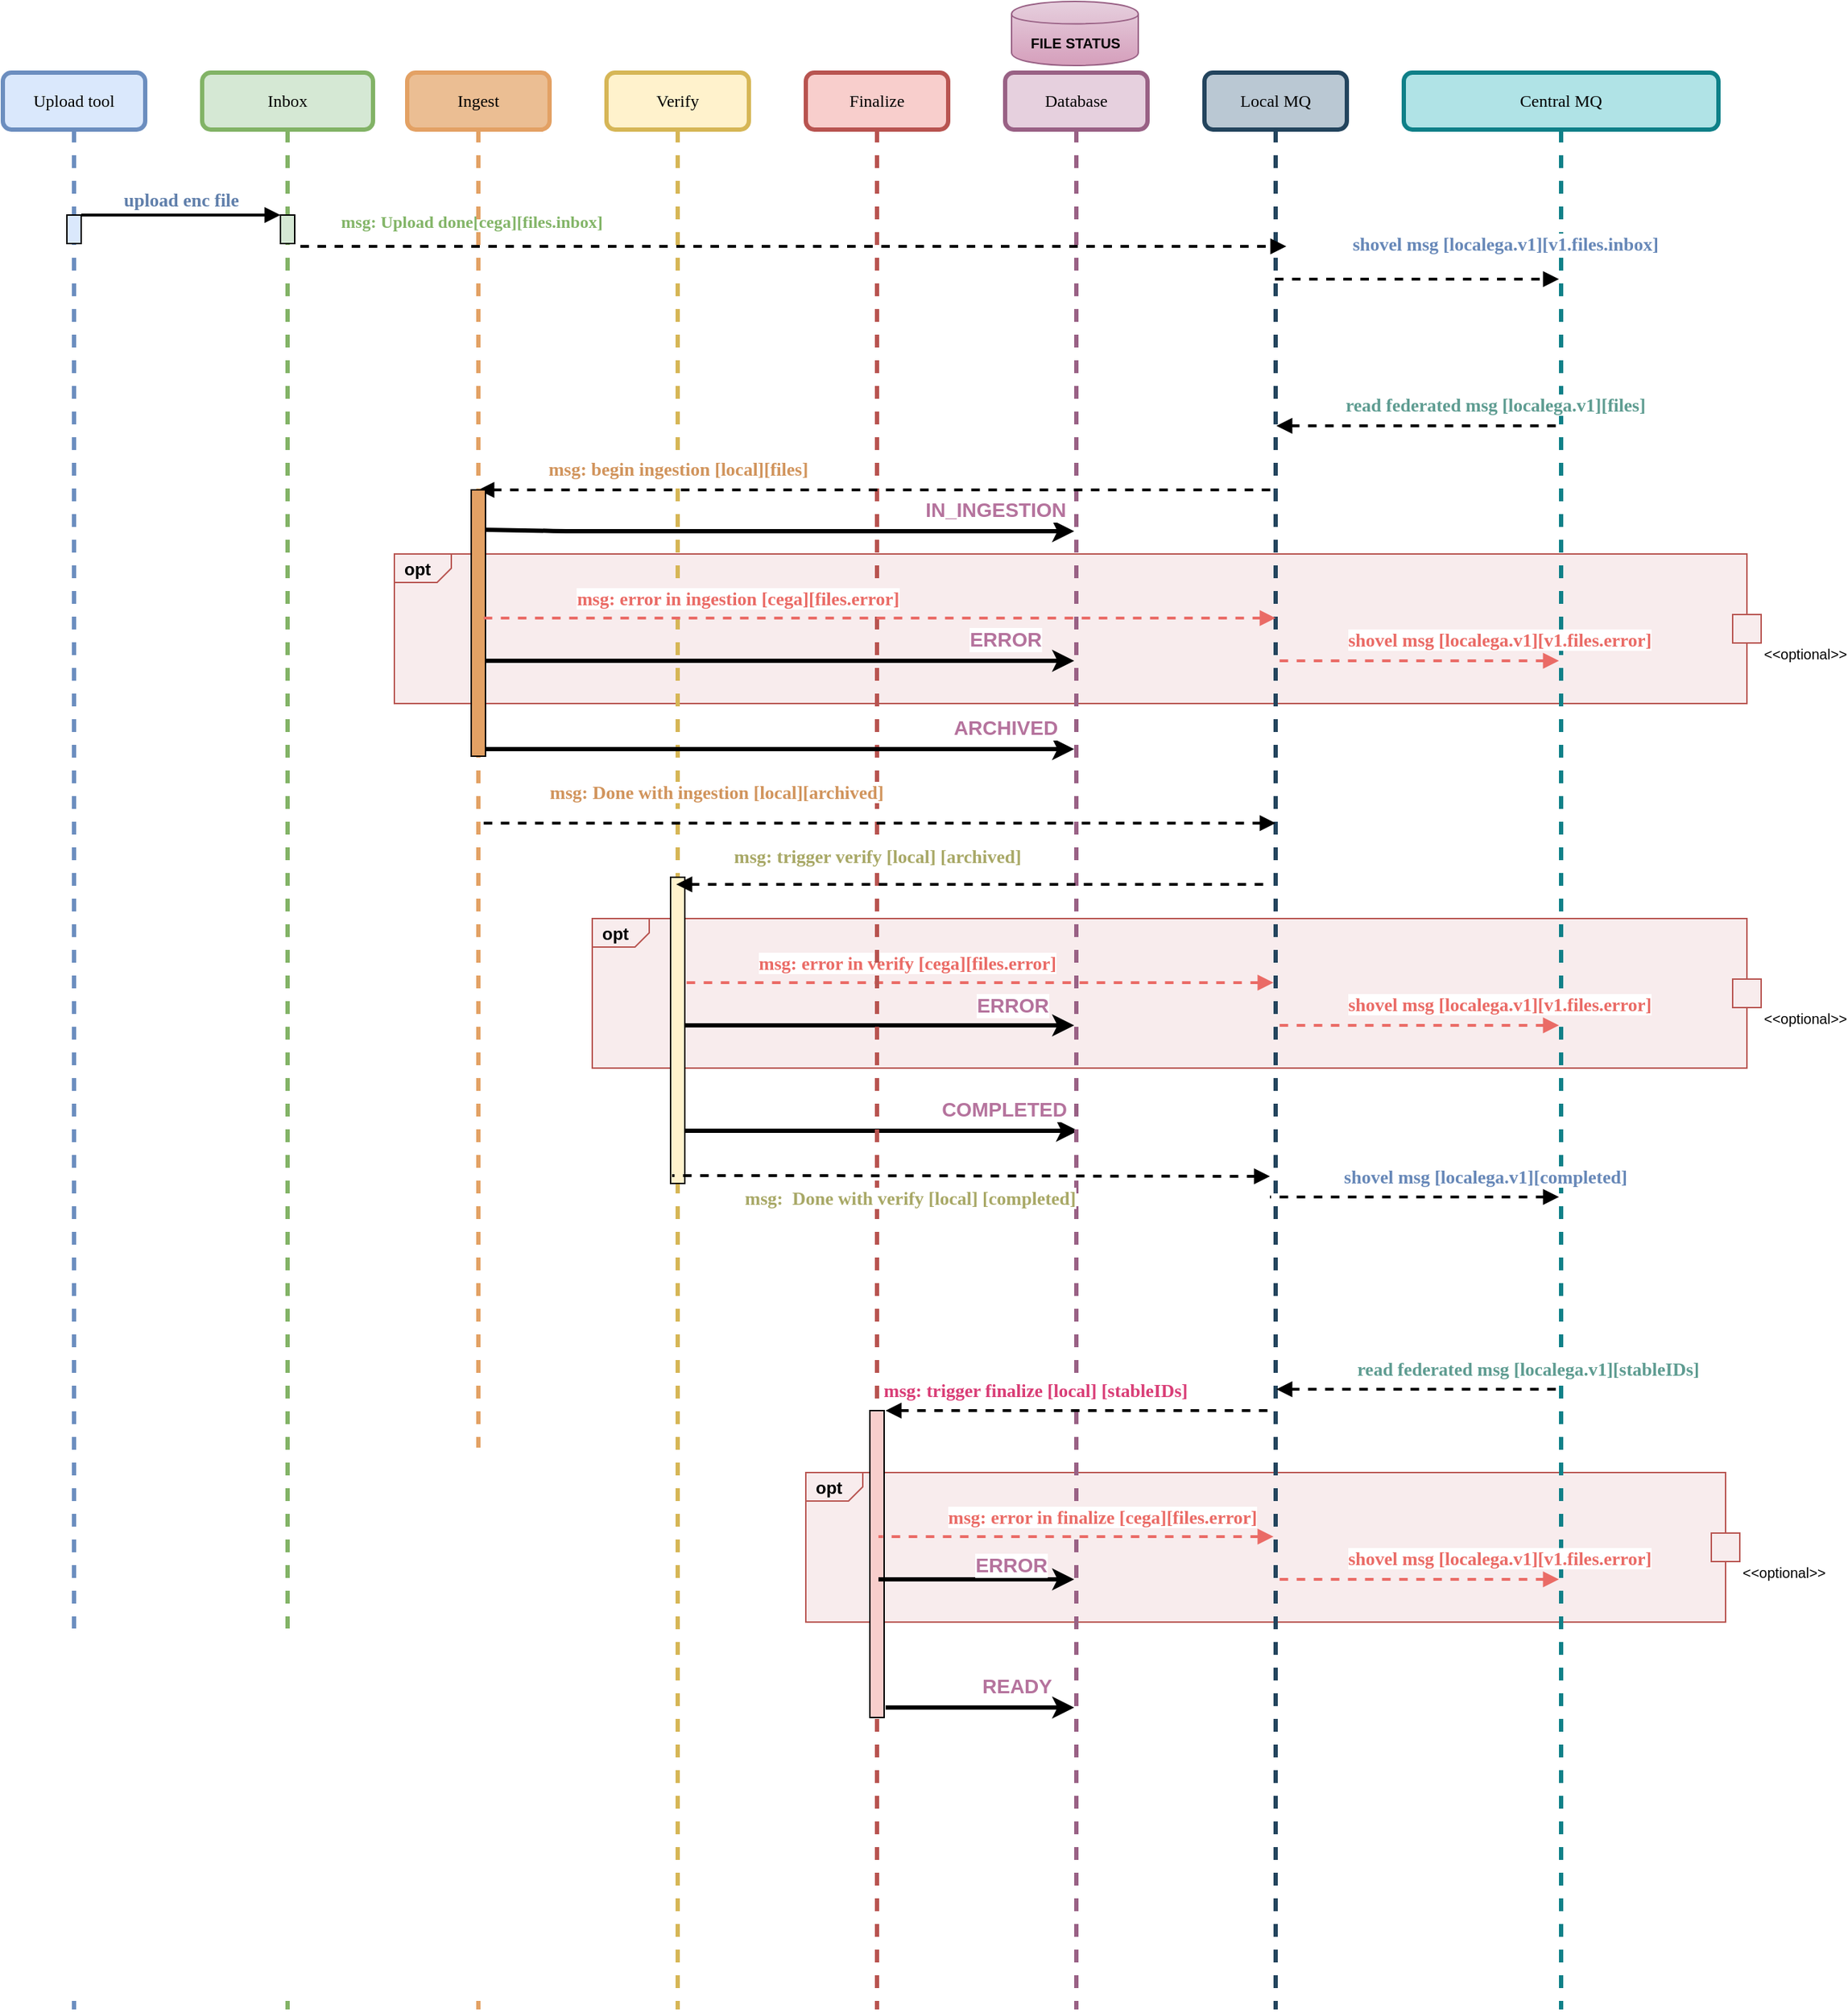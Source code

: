 <mxfile version="13.1.1" type="google"><diagram name="Page-1" id="13e1069c-82ec-6db2-03f1-153e76fe0fe0"><mxGraphModel dx="1485" dy="1099" grid="1" gridSize="15" guides="1" tooltips="1" connect="1" arrows="1" fold="1" page="1" pageScale="1" pageWidth="413" pageHeight="291" background="#ffffff" math="0" shadow="0"><root><mxCell id="0"/><mxCell id="1" parent="0"/><mxCell id="QlB9ncv-WtUTLYVAvDCB-49" value="opt" style="html=1;shape=mxgraph.sysml.isActStream;align=left;spacingLeft=5;verticalAlign=top;spacingTop=-3;fontStyle=1;fillColor=#F8ECED;strokeColor=#b85450;" parent="1" vertex="1"><mxGeometry x="1144" y="1155" width="656" height="105" as="geometry"/></mxCell><mxCell id="QlB9ncv-WtUTLYVAvDCB-50" value="&amp;lt;&amp;lt;optional&amp;gt;&amp;gt;" style="resizable=0;html=1;align=left;verticalAlign=top;labelPosition=left;verticalLabelPosition=middle;labelBackgroundColor=none;fontSize=10;spacingTop=5;" parent="QlB9ncv-WtUTLYVAvDCB-49" connectable="0" vertex="1"><mxGeometry x="656.0" y="52.5" as="geometry"/></mxCell><mxCell id="QlB9ncv-WtUTLYVAvDCB-38" value="opt" style="html=1;shape=mxgraph.sysml.isActStream;align=left;spacingLeft=5;verticalAlign=top;spacingTop=-3;fontStyle=1;fillColor=#F8ECED;strokeColor=#b85450;" parent="1" vertex="1"><mxGeometry x="994" y="766" width="821" height="105" as="geometry"/></mxCell><mxCell id="QlB9ncv-WtUTLYVAvDCB-39" value="&amp;lt;&amp;lt;optional&amp;gt;&amp;gt;" style="resizable=0;html=1;align=left;verticalAlign=top;labelPosition=left;verticalLabelPosition=middle;labelBackgroundColor=none;fontSize=10;spacingTop=5;" parent="QlB9ncv-WtUTLYVAvDCB-38" connectable="0" vertex="1"><mxGeometry x="821" y="52.5" as="geometry"/></mxCell><mxCell id="QlB9ncv-WtUTLYVAvDCB-41" value="" style="endArrow=none;html=1;dashed=1;strokeWidth=2;endFill=0;startArrow=block;startFill=1;strokeColor=#EA6B66;" parent="1" source="7baba1c4bc27f4b0-6" edge="1"><mxGeometry width="50" height="50" relative="1" as="geometry"><mxPoint x="1613" y="811" as="sourcePoint"/><mxPoint x="1053" y="811" as="targetPoint"/><Array as="points"><mxPoint x="1129.5" y="811"/></Array></mxGeometry></mxCell><mxCell id="QlB9ncv-WtUTLYVAvDCB-42" value="&lt;font style=&quot;font-size: 13px&quot; color=&quot;#EA6B66&quot;&gt;&lt;font style=&quot;font-size: 13px&quot;&gt;&lt;b style=&quot;font-size: 13px&quot;&gt;msg: error in verify &lt;/b&gt;&lt;/font&gt;&lt;b style=&quot;font-size: 13px&quot;&gt;[cega][files.error]&lt;/b&gt;&lt;/font&gt;" style="edgeLabel;html=1;align=center;verticalAlign=middle;resizable=0;points=[];fontColor=#FFB570;fontFamily=Verdana;fontSize=13;" parent="QlB9ncv-WtUTLYVAvDCB-41" vertex="1" connectable="0"><mxGeometry x="-0.059" y="-1" relative="1" as="geometry"><mxPoint x="-60.5" y="-13.5" as="offset"/></mxGeometry></mxCell><mxCell id="QlB9ncv-WtUTLYVAvDCB-45" value="" style="endArrow=classic;html=1;strokeColor=#000000;strokeWidth=3;fontColor=#FFB570;gradientColor=#d5739d;fillColor=#e6d0de;" parent="1" target="fwFwVPO7DtFDhpCc-GEu-3" edge="1"><mxGeometry width="50" height="50" relative="1" as="geometry"><mxPoint x="1058" y="841" as="sourcePoint"/><mxPoint x="1471.5" y="841" as="targetPoint"/><Array as="points"><mxPoint x="1144" y="841"/></Array></mxGeometry></mxCell><mxCell id="QlB9ncv-WtUTLYVAvDCB-46" value="&lt;font color=&quot;#b5739d&quot;&gt;&lt;span style=&quot;font-size: 14px&quot;&gt;&lt;b&gt;ERROR&lt;/b&gt;&lt;/span&gt;&lt;/font&gt;" style="edgeLabel;html=1;align=center;verticalAlign=middle;resizable=0;points=[];fontColor=#FFB570;" parent="QlB9ncv-WtUTLYVAvDCB-45" vertex="1" connectable="0"><mxGeometry x="0.307" y="2" relative="1" as="geometry"><mxPoint x="51.5" y="-12" as="offset"/></mxGeometry></mxCell><mxCell id="fwFwVPO7DtFDhpCc-GEu-26" value="" style="endArrow=classic;html=1;strokeColor=#000000;strokeWidth=3;fontColor=#FFB570;gradientColor=#d5739d;fillColor=#e6d0de;" parent="1" source="7baba1c4bc27f4b0-4" edge="1"><mxGeometry width="50" height="50" relative="1" as="geometry"><mxPoint x="1080" y="915" as="sourcePoint"/><mxPoint x="1335.25" y="915" as="targetPoint"/><Array as="points"/></mxGeometry></mxCell><mxCell id="fwFwVPO7DtFDhpCc-GEu-27" value="&lt;font color=&quot;#b5739d&quot;&gt;&lt;span style=&quot;font-size: 14px&quot;&gt;&lt;b&gt;COMPLETED&lt;/b&gt;&lt;/span&gt;&lt;/font&gt;" style="edgeLabel;html=1;align=center;verticalAlign=middle;resizable=0;points=[];fontColor=#FFB570;" parent="fwFwVPO7DtFDhpCc-GEu-26" vertex="1" connectable="0"><mxGeometry x="0.307" y="2" relative="1" as="geometry"><mxPoint x="44.75" y="-13" as="offset"/></mxGeometry></mxCell><mxCell id="QlB9ncv-WtUTLYVAvDCB-25" value="opt" style="html=1;shape=mxgraph.sysml.isActStream;align=left;spacingLeft=5;verticalAlign=top;spacingTop=-3;fontStyle=1;fillColor=#F8ECED;strokeColor=#b85450;" parent="1" vertex="1"><mxGeometry x="855" y="510" width="960" height="105" as="geometry"/></mxCell><mxCell id="QlB9ncv-WtUTLYVAvDCB-26" value="&amp;lt;&amp;lt;optional&amp;gt;&amp;gt;" style="resizable=0;html=1;align=left;verticalAlign=top;labelPosition=left;verticalLabelPosition=middle;labelBackgroundColor=none;fontSize=10;spacingTop=5;" parent="QlB9ncv-WtUTLYVAvDCB-25" connectable="0" vertex="1"><mxGeometry x="960.0" y="52.5" as="geometry"/></mxCell><mxCell id="7baba1c4bc27f4b0-2" value="Inbox" style="shape=umlLifeline;perimeter=lifelinePerimeter;whiteSpace=wrap;html=1;container=1;collapsible=0;recursiveResize=0;outlineConnect=0;rounded=1;shadow=0;comic=0;labelBackgroundColor=none;strokeWidth=3;fontFamily=Verdana;fontSize=12;align=center;fillColor=#d5e8d4;strokeColor=#82b366;" parent="1" vertex="1"><mxGeometry x="720" y="172" width="120" height="1360" as="geometry"/></mxCell><mxCell id="bYQc6fMGWAytkBeY2xax-3" value="" style="html=1;points=[];perimeter=orthogonalPerimeter;rounded=0;shadow=0;comic=0;labelBackgroundColor=none;strokeWidth=1;fontFamily=Verdana;fontSize=12;align=center;fillColor=#D5E8D4;" parent="7baba1c4bc27f4b0-2" vertex="1"><mxGeometry x="55" y="100" width="10" height="20" as="geometry"/></mxCell><mxCell id="7baba1c4bc27f4b0-4" value="Verify" style="shape=umlLifeline;perimeter=lifelinePerimeter;whiteSpace=wrap;html=1;container=1;collapsible=0;recursiveResize=0;outlineConnect=0;rounded=1;shadow=0;comic=0;labelBackgroundColor=none;strokeWidth=3;fontFamily=Verdana;fontSize=12;align=center;fillColor=#fff2cc;strokeColor=#d6b656;" parent="1" vertex="1"><mxGeometry x="1004" y="172" width="100" height="1360" as="geometry"/></mxCell><mxCell id="bYQc6fMGWAytkBeY2xax-9" value="" style="html=1;points=[];perimeter=orthogonalPerimeter;rounded=0;shadow=0;comic=0;labelBackgroundColor=none;strokeWidth=1;fontFamily=Verdana;fontSize=12;align=center;fillColor=#FFF2CC;" parent="7baba1c4bc27f4b0-4" vertex="1"><mxGeometry x="45" y="565" width="10" height="215" as="geometry"/></mxCell><mxCell id="7baba1c4bc27f4b0-5" value="Finalize" style="shape=umlLifeline;perimeter=lifelinePerimeter;whiteSpace=wrap;html=1;container=1;collapsible=0;recursiveResize=0;outlineConnect=0;rounded=1;shadow=0;comic=0;labelBackgroundColor=none;strokeWidth=3;fontFamily=Verdana;fontSize=12;align=center;fillColor=#f8cecc;strokeColor=#b85450;" parent="1" vertex="1"><mxGeometry x="1144" y="172" width="100" height="1360" as="geometry"/></mxCell><mxCell id="bYQc6fMGWAytkBeY2xax-18" value="" style="html=1;points=[];perimeter=orthogonalPerimeter;rounded=0;shadow=0;comic=0;labelBackgroundColor=none;strokeWidth=1;fontFamily=Verdana;fontSize=12;align=center;fillColor=#F8CECC;" parent="7baba1c4bc27f4b0-5" vertex="1"><mxGeometry x="45" y="939.5" width="10" height="215.5" as="geometry"/></mxCell><mxCell id="7baba1c4bc27f4b0-6" value="Local MQ" style="shape=umlLifeline;perimeter=lifelinePerimeter;whiteSpace=wrap;html=1;container=1;collapsible=0;recursiveResize=0;outlineConnect=0;rounded=1;shadow=0;comic=0;labelBackgroundColor=none;strokeWidth=3;fontFamily=Verdana;fontSize=12;align=center;fillColor=#bac8d3;strokeColor=#23445d;" parent="1" vertex="1"><mxGeometry x="1424" y="172" width="100" height="1360" as="geometry"/></mxCell><mxCell id="7baba1c4bc27f4b0-17" value="&lt;font style=&quot;font-size: 12px&quot;&gt;&lt;b&gt;&lt;font style=&quot;font-size: 12px&quot; color=&quot;#83b568&quot;&gt;msg: Upload done[cega][files.inbox] &lt;br&gt;&lt;/font&gt;&lt;/b&gt;&lt;/font&gt;" style="html=1;verticalAlign=bottom;endArrow=block;labelBackgroundColor=none;fontFamily=Verdana;fontSize=13;edgeStyle=elbowEdgeStyle;elbow=vertical;dashed=1;strokeWidth=2;" parent="7baba1c4bc27f4b0-6" edge="1"><mxGeometry x="-0.653" y="7" relative="1" as="geometry"><mxPoint x="-635" y="122" as="sourcePoint"/><Array as="points"><mxPoint x="-635" y="122"/></Array><mxPoint x="57.5" y="122" as="targetPoint"/><mxPoint as="offset"/></mxGeometry></mxCell><mxCell id="7baba1c4bc27f4b0-7" value="Central MQ" style="shape=umlLifeline;perimeter=lifelinePerimeter;whiteSpace=wrap;html=1;container=1;collapsible=0;recursiveResize=0;outlineConnect=0;rounded=1;shadow=0;comic=0;labelBackgroundColor=none;strokeWidth=3;fontFamily=Verdana;fontSize=12;align=center;fillColor=#b0e3e6;strokeColor=#0e8088;" parent="1" vertex="1"><mxGeometry x="1564" y="172" width="221" height="1360" as="geometry"/></mxCell><mxCell id="7baba1c4bc27f4b0-8" value="Upload tool" style="shape=umlLifeline;perimeter=lifelinePerimeter;whiteSpace=wrap;html=1;container=1;collapsible=0;recursiveResize=0;outlineConnect=0;rounded=1;shadow=0;comic=0;labelBackgroundColor=none;strokeWidth=3;fontFamily=Verdana;fontSize=12;align=center;fillColor=#dae8fc;strokeColor=#6c8ebf;" parent="1" vertex="1"><mxGeometry x="580" y="172" width="100" height="1360" as="geometry"/></mxCell><mxCell id="7baba1c4bc27f4b0-9" value="" style="html=1;points=[];perimeter=orthogonalPerimeter;rounded=0;shadow=0;comic=0;labelBackgroundColor=none;strokeWidth=1;fontFamily=Verdana;fontSize=12;align=center;fillColor=#DAE8FC;" parent="7baba1c4bc27f4b0-8" vertex="1"><mxGeometry x="45" y="100" width="10" height="20" as="geometry"/></mxCell><mxCell id="fwFwVPO7DtFDhpCc-GEu-3" value="Database" style="shape=umlLifeline;perimeter=lifelinePerimeter;whiteSpace=wrap;html=1;container=1;collapsible=0;recursiveResize=0;outlineConnect=0;rounded=1;shadow=0;comic=0;labelBackgroundColor=none;strokeWidth=3;fontFamily=Verdana;fontSize=12;align=center;fillColor=#e6d0de;strokeColor=#996185;gradientColor=none;" parent="1" vertex="1"><mxGeometry x="1284" y="172" width="100" height="1360" as="geometry"/></mxCell><mxCell id="fwFwVPO7DtFDhpCc-GEu-5" value="&lt;span style=&quot;font-size: 10px&quot;&gt;&lt;b&gt;FILE STATUS&lt;/b&gt;&lt;/span&gt;" style="shape=cylinder;whiteSpace=wrap;html=1;boundedLbl=1;backgroundOutline=1;gradientColor=#D59EBB;fillColor=#e6d0de;strokeColor=#996185;" parent="1" vertex="1"><mxGeometry x="1288.5" y="122" width="89" height="45" as="geometry"/></mxCell><mxCell id="fwFwVPO7DtFDhpCc-GEu-10" value="" style="endArrow=classic;html=1;strokeColor=#000000;strokeWidth=3;fontColor=#FFB570;gradientColor=#d5739d;fillColor=#e6d0de;exitX=1;exitY=0.053;exitDx=0;exitDy=0;exitPerimeter=0;" parent="1" edge="1"><mxGeometry width="50" height="50" relative="1" as="geometry"><mxPoint x="919" y="492.975" as="sourcePoint"/><mxPoint x="1332.5" y="494" as="targetPoint"/><Array as="points"><mxPoint x="976.5" y="494"/></Array></mxGeometry></mxCell><mxCell id="fwFwVPO7DtFDhpCc-GEu-11" value="&lt;font color=&quot;#b5739d&quot; style=&quot;font-size: 14px&quot;&gt;&lt;b&gt;IN_INGESTION&lt;/b&gt;&lt;/font&gt;" style="edgeLabel;html=1;align=center;verticalAlign=middle;resizable=0;points=[];fontColor=#FFB570;" parent="fwFwVPO7DtFDhpCc-GEu-10" vertex="1" connectable="0"><mxGeometry x="0.307" y="2" relative="1" as="geometry"><mxPoint x="87.5" y="-13" as="offset"/></mxGeometry></mxCell><mxCell id="fwFwVPO7DtFDhpCc-GEu-12" value="" style="endArrow=classic;html=1;strokeColor=#000000;strokeWidth=3;fontColor=#FFB570;gradientColor=#d5739d;fillColor=#e6d0de;" parent="1" edge="1"><mxGeometry width="50" height="50" relative="1" as="geometry"><mxPoint x="919" y="647" as="sourcePoint"/><mxPoint x="1332.5" y="647" as="targetPoint"/><Array as="points"><mxPoint x="980.5" y="647"/></Array></mxGeometry></mxCell><mxCell id="fwFwVPO7DtFDhpCc-GEu-13" value="&lt;font style=&quot;font-size: 14px&quot; color=&quot;#b5739d&quot;&gt;&lt;b&gt;ARCHIVED&lt;/b&gt;&lt;/font&gt;" style="edgeLabel;html=1;align=center;verticalAlign=middle;resizable=0;points=[];fontColor=#FFB570;" parent="fwFwVPO7DtFDhpCc-GEu-12" vertex="1" connectable="0"><mxGeometry x="0.307" y="2" relative="1" as="geometry"><mxPoint x="95" y="-13" as="offset"/></mxGeometry></mxCell><mxCell id="fwFwVPO7DtFDhpCc-GEu-14" value="" style="endArrow=none;html=1;dashed=1;strokeWidth=2;endFill=0;startArrow=block;startFill=1;strokeColor=#000000;" parent="1" edge="1"><mxGeometry width="50" height="50" relative="1" as="geometry"><mxPoint x="914" y="465" as="sourcePoint"/><mxPoint x="1474" y="465" as="targetPoint"/><Array as="points"><mxPoint x="990.5" y="465"/></Array></mxGeometry></mxCell><mxCell id="fwFwVPO7DtFDhpCc-GEu-15" value="&lt;font style=&quot;font-size: 13px&quot; color=&quot;#d1945c&quot;&gt;&lt;font style=&quot;font-size: 13px&quot;&gt;&lt;b style=&quot;font-size: 13px&quot;&gt;msg: begin ingestion&lt;/b&gt;&lt;/font&gt;&lt;b style=&quot;font-size: 13px&quot;&gt; [local][files]&lt;/b&gt;&lt;/font&gt;" style="edgeLabel;html=1;align=center;verticalAlign=middle;resizable=0;points=[];fontColor=#FFB570;fontFamily=Verdana;fontSize=13;" parent="fwFwVPO7DtFDhpCc-GEu-14" vertex="1" connectable="0"><mxGeometry x="-0.059" y="-1" relative="1" as="geometry"><mxPoint x="-124" y="-16" as="offset"/></mxGeometry></mxCell><mxCell id="fwFwVPO7DtFDhpCc-GEu-24" value="" style="endArrow=none;html=1;dashed=1;strokeWidth=2;endFill=0;startArrow=block;startFill=1;strokeColor=#000000;" parent="1" edge="1"><mxGeometry width="50" height="50" relative="1" as="geometry"><mxPoint x="1053" y="742" as="sourcePoint"/><mxPoint x="1470" y="742" as="targetPoint"/><Array as="points"><mxPoint x="1129.5" y="742"/></Array></mxGeometry></mxCell><mxCell id="fwFwVPO7DtFDhpCc-GEu-25" value="&lt;font style=&quot;font-size: 13px;&quot;&gt;&lt;b style=&quot;font-size: 13px;&quot;&gt;msg: trigger verify [local] [archived]&lt;br style=&quot;font-size: 13px;&quot;&gt;&lt;/b&gt;&lt;/font&gt;" style="edgeLabel;html=1;align=center;verticalAlign=middle;resizable=0;points=[];fontColor=#A8A866;fontFamily=Verdana;fontSize=13;" parent="fwFwVPO7DtFDhpCc-GEu-24" vertex="1" connectable="0"><mxGeometry x="-0.059" y="-1" relative="1" as="geometry"><mxPoint x="-55" y="-21" as="offset"/></mxGeometry></mxCell><mxCell id="le1YvljgtGjV_Ud8omwP-2" value="Ingest" style="shape=umlLifeline;perimeter=lifelinePerimeter;whiteSpace=wrap;html=1;container=1;collapsible=0;recursiveResize=0;outlineConnect=0;rounded=1;shadow=0;comic=0;labelBackgroundColor=none;strokeWidth=3;fontFamily=Verdana;fontSize=12;align=center;fillColor=#EBBE93;strokeColor=#E3A164;" parent="1" vertex="1"><mxGeometry x="864" y="172" width="100" height="1360" as="geometry"/></mxCell><mxCell id="bYQc6fMGWAytkBeY2xax-6" value="" style="html=1;points=[];perimeter=orthogonalPerimeter;rounded=0;shadow=0;comic=0;labelBackgroundColor=none;strokeWidth=1;fontFamily=Verdana;fontSize=12;align=center;fillColor=#E3A164;" parent="le1YvljgtGjV_Ud8omwP-2" vertex="1"><mxGeometry x="45" y="293" width="10" height="187" as="geometry"/></mxCell><mxCell id="bYQc6fMGWAytkBeY2xax-7" value="" style="endArrow=none;html=1;dashed=1;strokeWidth=2;endFill=0;startArrow=block;startFill=1;strokeColor=#000000;" parent="1" edge="1"><mxGeometry width="50" height="50" relative="1" as="geometry"><mxPoint x="1474" y="699" as="sourcePoint"/><mxPoint x="914" y="699" as="targetPoint"/><Array as="points"><mxPoint x="990.5" y="699"/></Array></mxGeometry></mxCell><mxCell id="bYQc6fMGWAytkBeY2xax-8" value="&lt;font style=&quot;font-size: 13px&quot; color=&quot;#d1945c&quot;&gt;&lt;font style=&quot;font-size: 13px&quot;&gt;&lt;b style=&quot;font-size: 13px&quot;&gt;msg: Done with ingestion &lt;/b&gt;&lt;/font&gt;&lt;b style=&quot;font-size: 13px&quot;&gt;[local][archived]&lt;/b&gt;&lt;/font&gt;" style="edgeLabel;html=1;align=center;verticalAlign=middle;resizable=0;points=[];fontColor=#FFB570;fontFamily=Verdana;fontSize=13;" parent="bYQc6fMGWAytkBeY2xax-7" vertex="1" connectable="0"><mxGeometry x="-0.059" y="-1" relative="1" as="geometry"><mxPoint x="-130" y="-21" as="offset"/></mxGeometry></mxCell><mxCell id="bYQc6fMGWAytkBeY2xax-10" value="" style="endArrow=none;html=1;dashed=1;strokeWidth=2;endFill=0;startArrow=block;startFill=1;strokeColor=#000000;" parent="1" edge="1"><mxGeometry width="50" height="50" relative="1" as="geometry"><mxPoint x="1470" y="947" as="sourcePoint"/><mxPoint x="1050" y="946.5" as="targetPoint"/><Array as="points"><mxPoint x="1126.5" y="946.5"/></Array></mxGeometry></mxCell><mxCell id="bYQc6fMGWAytkBeY2xax-11" value="&lt;font style=&quot;font-size: 13px;&quot;&gt;&lt;b style=&quot;font-size: 13px;&quot;&gt;msg:&amp;nbsp; Done with verify [local] [completed]&lt;br style=&quot;font-size: 13px;&quot;&gt;&lt;/b&gt;&lt;/font&gt;" style="edgeLabel;html=1;align=center;verticalAlign=middle;resizable=0;points=[];fontColor=#A8A866;fontFamily=Verdana;fontSize=13;" parent="bYQc6fMGWAytkBeY2xax-10" vertex="1" connectable="0"><mxGeometry x="-0.059" y="-1" relative="1" as="geometry"><mxPoint x="-56" y="16" as="offset"/></mxGeometry></mxCell><mxCell id="bYQc6fMGWAytkBeY2xax-19" value="" style="endArrow=none;html=1;dashed=1;strokeWidth=2;endFill=0;startArrow=block;startFill=1;strokeColor=#000000;" parent="1" edge="1"><mxGeometry width="50" height="50" relative="1" as="geometry"><mxPoint x="1200" y="1111.5" as="sourcePoint"/><mxPoint x="1470" y="1111.5" as="targetPoint"/><Array as="points"><mxPoint x="1276.5" y="1111.5"/></Array></mxGeometry></mxCell><mxCell id="bYQc6fMGWAytkBeY2xax-20" value="&lt;font style=&quot;font-size: 13px&quot;&gt;&lt;b style=&quot;font-size: 13px&quot;&gt;msg: trigger finalize [local] [stableIDs]&lt;br style=&quot;font-size: 13px&quot;&gt;&lt;/b&gt;&lt;/font&gt;" style="edgeLabel;html=1;align=center;verticalAlign=middle;resizable=0;points=[];fontColor=#D93D76;fontFamily=Verdana;fontSize=13;" parent="bYQc6fMGWAytkBeY2xax-19" vertex="1" connectable="0"><mxGeometry x="-0.059" y="-1" relative="1" as="geometry"><mxPoint x="-22" y="-16" as="offset"/></mxGeometry></mxCell><mxCell id="bYQc6fMGWAytkBeY2xax-23" value="" style="endArrow=classic;html=1;strokeColor=#000000;strokeWidth=3;fontColor=#FFB570;gradientColor=#d5739d;fillColor=#e6d0de;" parent="1" edge="1"><mxGeometry width="50" height="50" relative="1" as="geometry"><mxPoint x="1200" y="1320" as="sourcePoint"/><mxPoint x="1332.5" y="1320" as="targetPoint"/><Array as="points"/></mxGeometry></mxCell><mxCell id="bYQc6fMGWAytkBeY2xax-24" value="&lt;font style=&quot;font-size: 14px&quot; color=&quot;#B5739D&quot;&gt;&lt;b&gt;READY&lt;/b&gt;&lt;/font&gt;" style="edgeLabel;html=1;align=center;verticalAlign=middle;resizable=0;points=[];fontColor=#FFB570;" parent="bYQc6fMGWAytkBeY2xax-23" vertex="1" connectable="0"><mxGeometry x="0.307" y="2" relative="1" as="geometry"><mxPoint x="5.25" y="-13" as="offset"/></mxGeometry></mxCell><mxCell id="le1YvljgtGjV_Ud8omwP-4" value="" style="endArrow=none;html=1;dashed=1;strokeWidth=2;endFill=0;startArrow=block;startFill=1;" parent="1" edge="1"><mxGeometry width="50" height="50" relative="1" as="geometry"><mxPoint x="1474.5" y="1096.5" as="sourcePoint"/><mxPoint x="1673" y="1096.5" as="targetPoint"/><Array as="points"><mxPoint x="1540.5" y="1096.5"/></Array></mxGeometry></mxCell><mxCell id="le1YvljgtGjV_Ud8omwP-5" value="&lt;b style=&quot;font-size: 13px&quot;&gt;&lt;font style=&quot;font-size: 13px&quot;&gt;read federated msg [localega.v1][stableIDs]&lt;/font&gt;&lt;/b&gt;" style="edgeLabel;html=1;align=center;verticalAlign=middle;resizable=0;points=[];fontColor=#5E9C91;fontStyle=1;fontFamily=Verdana;fontSize=13;" parent="le1YvljgtGjV_Ud8omwP-4" connectable="0" vertex="1"><mxGeometry x="-0.029" y="1" relative="1" as="geometry"><mxPoint x="79.5" y="-14" as="offset"/></mxGeometry></mxCell><mxCell id="bYQc6fMGWAytkBeY2xax-25" value="" style="endArrow=none;html=1;dashed=1;strokeWidth=2;endFill=0;startArrow=block;startFill=1;" parent="1" edge="1"><mxGeometry width="50" height="50" relative="1" as="geometry"><mxPoint x="1673" y="961.5" as="sourcePoint"/><mxPoint x="1470" y="961.5" as="targetPoint"/><Array as="points"><mxPoint x="1540.5" y="961.5"/></Array></mxGeometry></mxCell><mxCell id="bYQc6fMGWAytkBeY2xax-26" value="&lt;font color=&quot;#6788B8&quot;&gt;&lt;b style=&quot;font-size: 13px&quot;&gt;&lt;font style=&quot;font-size: 13px&quot;&gt;shovel msg [localega.v1][completed]&lt;/font&gt;&lt;/b&gt;&lt;/font&gt;" style="edgeLabel;html=1;align=center;verticalAlign=middle;resizable=0;points=[];fontColor=#5D7BA6;fontStyle=1;fontFamily=Verdana;fontSize=13;" parent="bYQc6fMGWAytkBeY2xax-25" vertex="1" connectable="0"><mxGeometry x="-0.029" y="1" relative="1" as="geometry"><mxPoint x="46" y="-16" as="offset"/></mxGeometry></mxCell><mxCell id="QlB9ncv-WtUTLYVAvDCB-6" value="" style="endArrow=none;html=1;dashed=1;strokeWidth=2;endFill=0;startArrow=block;startFill=1;strokeColor=#EA6B66;" parent="1" edge="1"><mxGeometry width="50" height="50" relative="1" as="geometry"><mxPoint x="1474" y="555" as="sourcePoint"/><mxPoint x="914" y="555" as="targetPoint"/><Array as="points"><mxPoint x="990.5" y="555"/></Array></mxGeometry></mxCell><mxCell id="QlB9ncv-WtUTLYVAvDCB-7" value="&lt;font style=&quot;font-size: 13px&quot; color=&quot;#EA6B66&quot;&gt;&lt;font style=&quot;font-size: 13px&quot;&gt;&lt;b style=&quot;font-size: 13px&quot;&gt;msg: error in ingestion &lt;/b&gt;&lt;/font&gt;&lt;b style=&quot;font-size: 13px&quot;&gt;[cega][files.error]&lt;/b&gt;&lt;/font&gt;" style="edgeLabel;html=1;align=center;verticalAlign=middle;resizable=0;points=[];fontColor=#FFB570;fontFamily=Verdana;fontSize=13;" parent="QlB9ncv-WtUTLYVAvDCB-6" vertex="1" connectable="0"><mxGeometry x="-0.059" y="-1" relative="1" as="geometry"><mxPoint x="-115" y="-13.5" as="offset"/></mxGeometry></mxCell><mxCell id="QlB9ncv-WtUTLYVAvDCB-32" value="" style="endArrow=classic;html=1;strokeColor=#000000;strokeWidth=3;fontColor=#FFB570;gradientColor=#d5739d;fillColor=#e6d0de;" parent="1" source="bYQc6fMGWAytkBeY2xax-6" target="fwFwVPO7DtFDhpCc-GEu-3" edge="1"><mxGeometry width="50" height="50" relative="1" as="geometry"><mxPoint x="873.441" y="585" as="sourcePoint"/><mxPoint x="1168.466" y="585" as="targetPoint"/><Array as="points"><mxPoint x="1005" y="585"/></Array></mxGeometry></mxCell><mxCell id="QlB9ncv-WtUTLYVAvDCB-33" value="&lt;font color=&quot;#b5739d&quot;&gt;&lt;span style=&quot;font-size: 14px&quot;&gt;&lt;b&gt;ERROR&lt;/b&gt;&lt;/span&gt;&lt;/font&gt;" style="edgeLabel;html=1;align=center;verticalAlign=middle;resizable=0;points=[];fontColor=#FFB570;" parent="QlB9ncv-WtUTLYVAvDCB-32" vertex="1" connectable="0"><mxGeometry x="0.307" y="2" relative="1" as="geometry"><mxPoint x="95" y="-13" as="offset"/></mxGeometry></mxCell><mxCell id="7baba1c4bc27f4b0-11" value="&lt;font style=&quot;font-size: 13px;&quot; color=&quot;#607fab&quot;&gt;&lt;b style=&quot;font-size: 13px;&quot;&gt;upload enc file&lt;/b&gt;&lt;/font&gt;" style="html=1;verticalAlign=bottom;endArrow=block;entryX=0;entryY=0;labelBackgroundColor=none;fontFamily=Verdana;fontSize=13;edgeStyle=elbowEdgeStyle;elbow=vertical;strokeWidth=2;entryDx=0;entryDy=0;entryPerimeter=0;" parent="1" source="7baba1c4bc27f4b0-9" target="bYQc6fMGWAytkBeY2xax-3" edge="1"><mxGeometry relative="1" as="geometry"><mxPoint x="700" y="282" as="sourcePoint"/><mxPoint x="765" y="272" as="targetPoint"/></mxGeometry></mxCell><mxCell id="fwFwVPO7DtFDhpCc-GEu-1" value="" style="endArrow=block;html=1;dashed=1;strokeWidth=2;endFill=1;" parent="1" target="7baba1c4bc27f4b0-7" edge="1"><mxGeometry width="50" height="50" relative="1" as="geometry"><mxPoint x="1473.5" y="317" as="sourcePoint"/><mxPoint x="1613.5" y="317" as="targetPoint"/><Array as="points"><mxPoint x="1545" y="317"/></Array></mxGeometry></mxCell><mxCell id="fwFwVPO7DtFDhpCc-GEu-2" value="&lt;font style=&quot;font-size: 13px&quot; color=&quot;#6788B8&quot;&gt;&lt;span style=&quot;font-size: 13px&quot;&gt;&lt;b style=&quot;font-size: 13px&quot;&gt;shovel msg [localega.v1][v1.files.inbox]&lt;br&gt;&lt;/b&gt;&lt;/span&gt;&lt;/font&gt;" style="edgeLabel;html=1;align=center;verticalAlign=middle;resizable=0;points=[];fontFamily=Verdana;fontSize=13;" parent="fwFwVPO7DtFDhpCc-GEu-1" vertex="1" connectable="0"><mxGeometry x="0.164" y="3" relative="1" as="geometry"><mxPoint x="45.5" y="-22" as="offset"/></mxGeometry></mxCell><mxCell id="fwFwVPO7DtFDhpCc-GEu-30" value="" style="endArrow=none;html=1;dashed=1;strokeWidth=2;endFill=0;startArrow=block;startFill=1;" parent="1" edge="1"><mxGeometry width="50" height="50" relative="1" as="geometry"><mxPoint x="1474.5" y="420" as="sourcePoint"/><mxPoint x="1673" y="420" as="targetPoint"/><Array as="points"><mxPoint x="1545" y="420"/></Array></mxGeometry></mxCell><mxCell id="fwFwVPO7DtFDhpCc-GEu-32" value="&lt;font&gt;&lt;b style=&quot;font-size: 13px&quot;&gt;&lt;font style=&quot;font-size: 13px&quot;&gt;read federated msg [localega.v1][files]&lt;/font&gt;&lt;/b&gt;&lt;/font&gt;" style="edgeLabel;html=1;align=center;verticalAlign=middle;resizable=0;points=[];fontColor=#5E9C91;fontStyle=1;fontFamily=Verdana;fontSize=13;" parent="fwFwVPO7DtFDhpCc-GEu-30" vertex="1" connectable="0"><mxGeometry x="-0.029" y="1" relative="1" as="geometry"><mxPoint x="57" y="-14" as="offset"/></mxGeometry></mxCell><mxCell id="QlB9ncv-WtUTLYVAvDCB-27" value="" style="endArrow=none;html=1;dashed=1;strokeWidth=2;endFill=0;startArrow=block;startFill=1;strokeColor=#EA6B66;" parent="1" source="7baba1c4bc27f4b0-7" target="7baba1c4bc27f4b0-6" edge="1"><mxGeometry width="50" height="50" relative="1" as="geometry"><mxPoint x="1688" y="585" as="sourcePoint"/><mxPoint x="1485" y="585" as="targetPoint"/><Array as="points"><mxPoint x="1555.5" y="585"/></Array></mxGeometry></mxCell><mxCell id="QlB9ncv-WtUTLYVAvDCB-28" value="&lt;font&gt;&lt;b style=&quot;font-size: 13px&quot;&gt;&lt;font style=&quot;font-size: 13px&quot;&gt;shovel msg [localega.v1][v1.files.error]&lt;/font&gt;&lt;/b&gt;&lt;/font&gt;" style="edgeLabel;html=1;align=center;verticalAlign=middle;resizable=0;points=[];fontColor=#EA6B66;fontStyle=1;fontFamily=Verdana;fontSize=13;" parent="QlB9ncv-WtUTLYVAvDCB-27" vertex="1" connectable="0"><mxGeometry x="-0.029" y="1" relative="1" as="geometry"><mxPoint x="53.5" y="-16" as="offset"/></mxGeometry></mxCell><mxCell id="QlB9ncv-WtUTLYVAvDCB-55" value="" style="endArrow=classic;html=1;strokeColor=#000000;strokeWidth=3;fontColor=#FFB570;gradientColor=#d5739d;fillColor=#e6d0de;" parent="1" source="7baba1c4bc27f4b0-5" target="fwFwVPO7DtFDhpCc-GEu-3" edge="1"><mxGeometry width="50" height="50" relative="1" as="geometry"><mxPoint x="1185.767" y="1230" as="sourcePoint"/><mxPoint x="1390.498" y="1230" as="targetPoint"/><Array as="points"><mxPoint x="1249.908" y="1230"/></Array></mxGeometry></mxCell><mxCell id="QlB9ncv-WtUTLYVAvDCB-56" value="&lt;font color=&quot;#b5739d&quot;&gt;&lt;span style=&quot;font-size: 14px&quot;&gt;&lt;b&gt;ERROR&lt;/b&gt;&lt;/span&gt;&lt;/font&gt;" style="edgeLabel;html=1;align=center;verticalAlign=middle;resizable=0;points=[];fontColor=#FFB570;" parent="QlB9ncv-WtUTLYVAvDCB-55" vertex="1" connectable="0"><mxGeometry x="0.307" y="2" relative="1" as="geometry"><mxPoint x="3" y="-8.75" as="offset"/></mxGeometry></mxCell><mxCell id="QlB9ncv-WtUTLYVAvDCB-51" value="" style="endArrow=none;html=1;dashed=1;strokeWidth=2;endFill=0;startArrow=block;startFill=1;strokeColor=#EA6B66;" parent="1" source="7baba1c4bc27f4b0-7" target="7baba1c4bc27f4b0-6" edge="1"><mxGeometry width="50" height="50" relative="1" as="geometry"><mxPoint x="1578.325" y="1230" as="sourcePoint"/><mxPoint x="1442.683" y="1230" as="targetPoint"/><Array as="points"><mxPoint x="1498.033" y="1230"/></Array></mxGeometry></mxCell><mxCell id="QlB9ncv-WtUTLYVAvDCB-52" value="&lt;font&gt;&lt;b style=&quot;font-size: 13px&quot;&gt;&lt;font style=&quot;font-size: 13px&quot;&gt;shovel msg [localega.v1][v1.files.error]&lt;/font&gt;&lt;/b&gt;&lt;/font&gt;" style="edgeLabel;html=1;align=center;verticalAlign=middle;resizable=0;points=[];fontColor=#EA6B66;fontStyle=1;fontFamily=Verdana;fontSize=13;" parent="QlB9ncv-WtUTLYVAvDCB-51" vertex="1" connectable="0"><mxGeometry x="-0.029" y="1" relative="1" as="geometry"><mxPoint x="53.5" y="-16" as="offset"/></mxGeometry></mxCell><mxCell id="QlB9ncv-WtUTLYVAvDCB-53" value="" style="endArrow=none;html=1;dashed=1;strokeWidth=2;endFill=0;startArrow=block;startFill=1;strokeColor=#EA6B66;" parent="1" source="7baba1c4bc27f4b0-6" target="7baba1c4bc27f4b0-5" edge="1"><mxGeometry width="50" height="50" relative="1" as="geometry"><mxPoint x="1468.925" y="1200" as="sourcePoint"/><mxPoint x="1182.267" y="1200" as="targetPoint"/><Array as="points"><mxPoint x="1234.542" y="1200"/></Array></mxGeometry></mxCell><mxCell id="QlB9ncv-WtUTLYVAvDCB-54" value="&lt;font style=&quot;font-size: 13px&quot; color=&quot;#EA6B66&quot;&gt;&lt;font style=&quot;font-size: 13px&quot;&gt;&lt;b style=&quot;font-size: 13px&quot;&gt;msg: error in finalize &lt;/b&gt;&lt;/font&gt;&lt;b style=&quot;font-size: 13px&quot;&gt;[cega][files.error]&lt;/b&gt;&lt;/font&gt;" style="edgeLabel;html=1;align=center;verticalAlign=middle;resizable=0;points=[];fontColor=#FFB570;fontFamily=Verdana;fontSize=13;" parent="QlB9ncv-WtUTLYVAvDCB-53" vertex="1" connectable="0"><mxGeometry x="-0.059" y="-1" relative="1" as="geometry"><mxPoint x="9.5" y="-13.5" as="offset"/></mxGeometry></mxCell><mxCell id="QlB9ncv-WtUTLYVAvDCB-43" value="" style="endArrow=none;html=1;dashed=1;strokeWidth=2;endFill=0;startArrow=block;startFill=1;strokeColor=#EA6B66;" parent="1" source="7baba1c4bc27f4b0-7" target="7baba1c4bc27f4b0-6" edge="1"><mxGeometry width="50" height="50" relative="1" as="geometry"><mxPoint x="1696.676" y="841" as="sourcePoint"/><mxPoint x="1485.982" y="841" as="targetPoint"/><Array as="points"><mxPoint x="1555.253" y="841"/></Array></mxGeometry></mxCell><mxCell id="QlB9ncv-WtUTLYVAvDCB-44" value="&lt;font&gt;&lt;b style=&quot;font-size: 13px&quot;&gt;&lt;font style=&quot;font-size: 13px&quot;&gt;shovel msg [localega.v1][v1.files.error]&lt;/font&gt;&lt;/b&gt;&lt;/font&gt;" style="edgeLabel;html=1;align=center;verticalAlign=middle;resizable=0;points=[];fontColor=#EA6B66;fontStyle=1;fontFamily=Verdana;fontSize=13;" parent="QlB9ncv-WtUTLYVAvDCB-43" vertex="1" connectable="0"><mxGeometry x="-0.029" y="1" relative="1" as="geometry"><mxPoint x="53.5" y="-16" as="offset"/></mxGeometry></mxCell></root></mxGraphModel></diagram></mxfile>